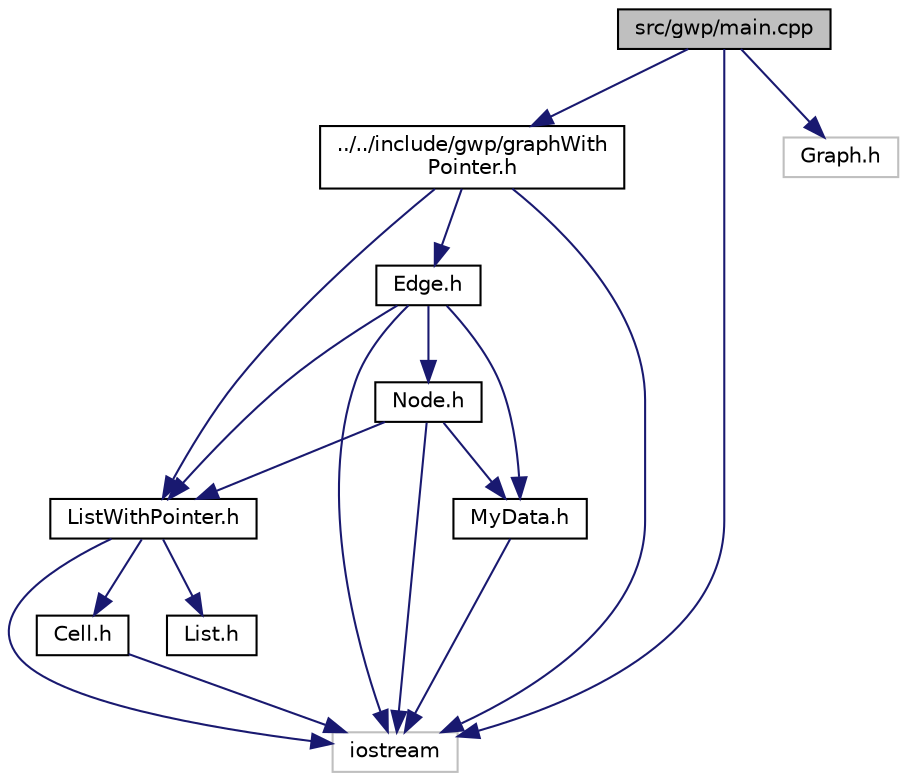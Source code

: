 digraph "src/gwp/main.cpp"
{
  edge [fontname="Helvetica",fontsize="10",labelfontname="Helvetica",labelfontsize="10"];
  node [fontname="Helvetica",fontsize="10",shape=record];
  Node1 [label="src/gwp/main.cpp",height=0.2,width=0.4,color="black", fillcolor="grey75", style="filled", fontcolor="black"];
  Node1 -> Node2 [color="midnightblue",fontsize="10",style="solid"];
  Node2 [label="iostream",height=0.2,width=0.4,color="grey75", fillcolor="white", style="filled"];
  Node1 -> Node3 [color="midnightblue",fontsize="10",style="solid"];
  Node3 [label="Graph.h",height=0.2,width=0.4,color="grey75", fillcolor="white", style="filled"];
  Node1 -> Node4 [color="midnightblue",fontsize="10",style="solid"];
  Node4 [label="../../include/gwp/graphWith\lPointer.h",height=0.2,width=0.4,color="black", fillcolor="white", style="filled",URL="$graph_with_pointer_8h.html"];
  Node4 -> Node2 [color="midnightblue",fontsize="10",style="solid"];
  Node4 -> Node5 [color="midnightblue",fontsize="10",style="solid"];
  Node5 [label="Edge.h",height=0.2,width=0.4,color="black", fillcolor="white", style="filled",URL="$_edge_8h.html"];
  Node5 -> Node2 [color="midnightblue",fontsize="10",style="solid"];
  Node5 -> Node6 [color="midnightblue",fontsize="10",style="solid"];
  Node6 [label="Node.h",height=0.2,width=0.4,color="black", fillcolor="white", style="filled",URL="$gwp_2_node_8h.html"];
  Node6 -> Node2 [color="midnightblue",fontsize="10",style="solid"];
  Node6 -> Node7 [color="midnightblue",fontsize="10",style="solid"];
  Node7 [label="MyData.h",height=0.2,width=0.4,color="black", fillcolor="white", style="filled",URL="$_my_data_8h.html"];
  Node7 -> Node2 [color="midnightblue",fontsize="10",style="solid"];
  Node6 -> Node8 [color="midnightblue",fontsize="10",style="solid"];
  Node8 [label="ListWithPointer.h",height=0.2,width=0.4,color="black", fillcolor="white", style="filled",URL="$_list_with_pointer_8h.html"];
  Node8 -> Node2 [color="midnightblue",fontsize="10",style="solid"];
  Node8 -> Node9 [color="midnightblue",fontsize="10",style="solid"];
  Node9 [label="List.h",height=0.2,width=0.4,color="black", fillcolor="white", style="filled",URL="$gwp_2_list_8h.html"];
  Node8 -> Node10 [color="midnightblue",fontsize="10",style="solid"];
  Node10 [label="Cell.h",height=0.2,width=0.4,color="black", fillcolor="white", style="filled",URL="$_cell_8h.html"];
  Node10 -> Node2 [color="midnightblue",fontsize="10",style="solid"];
  Node5 -> Node7 [color="midnightblue",fontsize="10",style="solid"];
  Node5 -> Node8 [color="midnightblue",fontsize="10",style="solid"];
  Node4 -> Node8 [color="midnightblue",fontsize="10",style="solid"];
}
